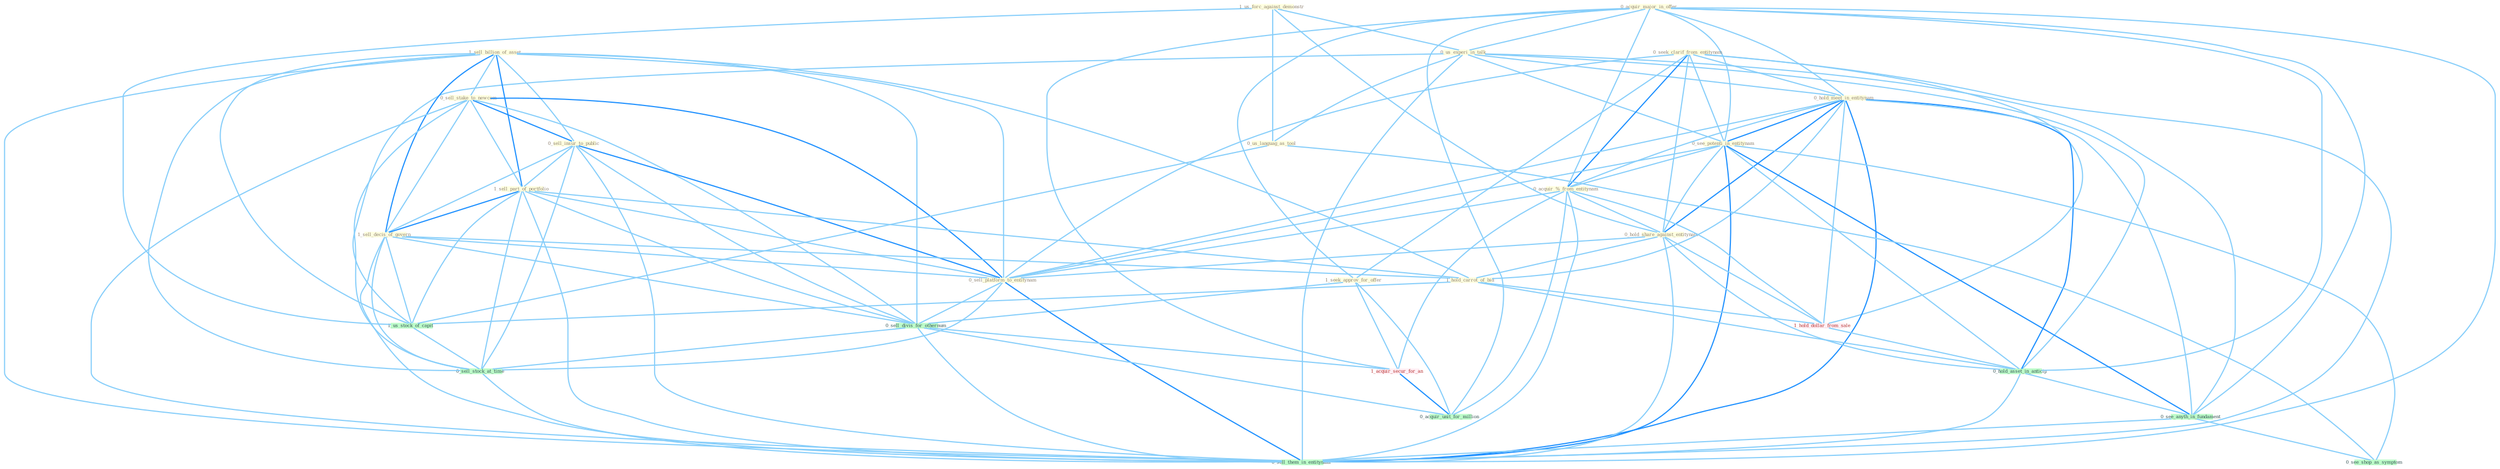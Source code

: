 Graph G{ 
    node
    [shape=polygon,style=filled,width=.5,height=.06,color="#BDFCC9",fixedsize=true,fontsize=4,
    fontcolor="#2f4f4f"];
    {node
    [color="#ffffe0", fontcolor="#8b7d6b"] "0_acquir_major_in_offer " "1_us_forc_against_demonstr " "0_us_experi_in_talk " "1_sell_billion_of_asset " "0_sell_stake_to_newcom " "0_seek_clarif_from_entitynam " "0_hold_meet_in_entitynam " "0_see_potenti_in_entitynam " "0_sell_insur_to_public " "0_acquir_%_from_entitynam " "0_hold_share_against_entitynam " "0_us_languag_as_tool " "1_sell_part_of_portfolio " "1_seek_approv_for_offer " "1_sell_decis_of_govern " "0_sell_platform_to_entitynam " "1_hold_carrot_of_bid "}
{node [color="#fff0f5", fontcolor="#b22222"] "1_acquir_secur_for_an " "1_hold_dollar_from_sale "}
edge [color="#B0E2FF"];

	"0_acquir_major_in_offer " -- "0_us_experi_in_talk " [w="1", color="#87cefa" ];
	"0_acquir_major_in_offer " -- "0_hold_meet_in_entitynam " [w="1", color="#87cefa" ];
	"0_acquir_major_in_offer " -- "0_see_potenti_in_entitynam " [w="1", color="#87cefa" ];
	"0_acquir_major_in_offer " -- "0_acquir_%_from_entitynam " [w="1", color="#87cefa" ];
	"0_acquir_major_in_offer " -- "1_seek_approv_for_offer " [w="1", color="#87cefa" ];
	"0_acquir_major_in_offer " -- "1_acquir_secur_for_an " [w="1", color="#87cefa" ];
	"0_acquir_major_in_offer " -- "0_hold_asset_in_anticip " [w="1", color="#87cefa" ];
	"0_acquir_major_in_offer " -- "0_see_anyth_in_fundament " [w="1", color="#87cefa" ];
	"0_acquir_major_in_offer " -- "0_acquir_unit_for_million " [w="1", color="#87cefa" ];
	"0_acquir_major_in_offer " -- "0_sell_them_in_entitynam " [w="1", color="#87cefa" ];
	"1_us_forc_against_demonstr " -- "0_us_experi_in_talk " [w="1", color="#87cefa" ];
	"1_us_forc_against_demonstr " -- "0_hold_share_against_entitynam " [w="1", color="#87cefa" ];
	"1_us_forc_against_demonstr " -- "0_us_languag_as_tool " [w="1", color="#87cefa" ];
	"1_us_forc_against_demonstr " -- "1_us_stock_of_capit " [w="1", color="#87cefa" ];
	"0_us_experi_in_talk " -- "0_hold_meet_in_entitynam " [w="1", color="#87cefa" ];
	"0_us_experi_in_talk " -- "0_see_potenti_in_entitynam " [w="1", color="#87cefa" ];
	"0_us_experi_in_talk " -- "0_us_languag_as_tool " [w="1", color="#87cefa" ];
	"0_us_experi_in_talk " -- "1_us_stock_of_capit " [w="1", color="#87cefa" ];
	"0_us_experi_in_talk " -- "0_hold_asset_in_anticip " [w="1", color="#87cefa" ];
	"0_us_experi_in_talk " -- "0_see_anyth_in_fundament " [w="1", color="#87cefa" ];
	"0_us_experi_in_talk " -- "0_sell_them_in_entitynam " [w="1", color="#87cefa" ];
	"1_sell_billion_of_asset " -- "0_sell_stake_to_newcom " [w="1", color="#87cefa" ];
	"1_sell_billion_of_asset " -- "0_sell_insur_to_public " [w="1", color="#87cefa" ];
	"1_sell_billion_of_asset " -- "1_sell_part_of_portfolio " [w="2", color="#1e90ff" , len=0.8];
	"1_sell_billion_of_asset " -- "1_sell_decis_of_govern " [w="2", color="#1e90ff" , len=0.8];
	"1_sell_billion_of_asset " -- "0_sell_platform_to_entitynam " [w="1", color="#87cefa" ];
	"1_sell_billion_of_asset " -- "1_hold_carrot_of_bid " [w="1", color="#87cefa" ];
	"1_sell_billion_of_asset " -- "0_sell_divis_for_othernum " [w="1", color="#87cefa" ];
	"1_sell_billion_of_asset " -- "1_us_stock_of_capit " [w="1", color="#87cefa" ];
	"1_sell_billion_of_asset " -- "0_sell_stock_at_time " [w="1", color="#87cefa" ];
	"1_sell_billion_of_asset " -- "0_sell_them_in_entitynam " [w="1", color="#87cefa" ];
	"0_sell_stake_to_newcom " -- "0_sell_insur_to_public " [w="2", color="#1e90ff" , len=0.8];
	"0_sell_stake_to_newcom " -- "1_sell_part_of_portfolio " [w="1", color="#87cefa" ];
	"0_sell_stake_to_newcom " -- "1_sell_decis_of_govern " [w="1", color="#87cefa" ];
	"0_sell_stake_to_newcom " -- "0_sell_platform_to_entitynam " [w="2", color="#1e90ff" , len=0.8];
	"0_sell_stake_to_newcom " -- "0_sell_divis_for_othernum " [w="1", color="#87cefa" ];
	"0_sell_stake_to_newcom " -- "0_sell_stock_at_time " [w="1", color="#87cefa" ];
	"0_sell_stake_to_newcom " -- "0_sell_them_in_entitynam " [w="1", color="#87cefa" ];
	"0_seek_clarif_from_entitynam " -- "0_hold_meet_in_entitynam " [w="1", color="#87cefa" ];
	"0_seek_clarif_from_entitynam " -- "0_see_potenti_in_entitynam " [w="1", color="#87cefa" ];
	"0_seek_clarif_from_entitynam " -- "0_acquir_%_from_entitynam " [w="2", color="#1e90ff" , len=0.8];
	"0_seek_clarif_from_entitynam " -- "0_hold_share_against_entitynam " [w="1", color="#87cefa" ];
	"0_seek_clarif_from_entitynam " -- "1_seek_approv_for_offer " [w="1", color="#87cefa" ];
	"0_seek_clarif_from_entitynam " -- "0_sell_platform_to_entitynam " [w="1", color="#87cefa" ];
	"0_seek_clarif_from_entitynam " -- "1_hold_dollar_from_sale " [w="1", color="#87cefa" ];
	"0_seek_clarif_from_entitynam " -- "0_sell_them_in_entitynam " [w="1", color="#87cefa" ];
	"0_hold_meet_in_entitynam " -- "0_see_potenti_in_entitynam " [w="2", color="#1e90ff" , len=0.8];
	"0_hold_meet_in_entitynam " -- "0_acquir_%_from_entitynam " [w="1", color="#87cefa" ];
	"0_hold_meet_in_entitynam " -- "0_hold_share_against_entitynam " [w="2", color="#1e90ff" , len=0.8];
	"0_hold_meet_in_entitynam " -- "0_sell_platform_to_entitynam " [w="1", color="#87cefa" ];
	"0_hold_meet_in_entitynam " -- "1_hold_carrot_of_bid " [w="1", color="#87cefa" ];
	"0_hold_meet_in_entitynam " -- "1_hold_dollar_from_sale " [w="1", color="#87cefa" ];
	"0_hold_meet_in_entitynam " -- "0_hold_asset_in_anticip " [w="2", color="#1e90ff" , len=0.8];
	"0_hold_meet_in_entitynam " -- "0_see_anyth_in_fundament " [w="1", color="#87cefa" ];
	"0_hold_meet_in_entitynam " -- "0_sell_them_in_entitynam " [w="2", color="#1e90ff" , len=0.8];
	"0_see_potenti_in_entitynam " -- "0_acquir_%_from_entitynam " [w="1", color="#87cefa" ];
	"0_see_potenti_in_entitynam " -- "0_hold_share_against_entitynam " [w="1", color="#87cefa" ];
	"0_see_potenti_in_entitynam " -- "0_sell_platform_to_entitynam " [w="1", color="#87cefa" ];
	"0_see_potenti_in_entitynam " -- "0_hold_asset_in_anticip " [w="1", color="#87cefa" ];
	"0_see_potenti_in_entitynam " -- "0_see_anyth_in_fundament " [w="2", color="#1e90ff" , len=0.8];
	"0_see_potenti_in_entitynam " -- "0_see_shop_as_symptom " [w="1", color="#87cefa" ];
	"0_see_potenti_in_entitynam " -- "0_sell_them_in_entitynam " [w="2", color="#1e90ff" , len=0.8];
	"0_sell_insur_to_public " -- "1_sell_part_of_portfolio " [w="1", color="#87cefa" ];
	"0_sell_insur_to_public " -- "1_sell_decis_of_govern " [w="1", color="#87cefa" ];
	"0_sell_insur_to_public " -- "0_sell_platform_to_entitynam " [w="2", color="#1e90ff" , len=0.8];
	"0_sell_insur_to_public " -- "0_sell_divis_for_othernum " [w="1", color="#87cefa" ];
	"0_sell_insur_to_public " -- "0_sell_stock_at_time " [w="1", color="#87cefa" ];
	"0_sell_insur_to_public " -- "0_sell_them_in_entitynam " [w="1", color="#87cefa" ];
	"0_acquir_%_from_entitynam " -- "0_hold_share_against_entitynam " [w="1", color="#87cefa" ];
	"0_acquir_%_from_entitynam " -- "0_sell_platform_to_entitynam " [w="1", color="#87cefa" ];
	"0_acquir_%_from_entitynam " -- "1_acquir_secur_for_an " [w="1", color="#87cefa" ];
	"0_acquir_%_from_entitynam " -- "1_hold_dollar_from_sale " [w="1", color="#87cefa" ];
	"0_acquir_%_from_entitynam " -- "0_acquir_unit_for_million " [w="1", color="#87cefa" ];
	"0_acquir_%_from_entitynam " -- "0_sell_them_in_entitynam " [w="1", color="#87cefa" ];
	"0_hold_share_against_entitynam " -- "0_sell_platform_to_entitynam " [w="1", color="#87cefa" ];
	"0_hold_share_against_entitynam " -- "1_hold_carrot_of_bid " [w="1", color="#87cefa" ];
	"0_hold_share_against_entitynam " -- "1_hold_dollar_from_sale " [w="1", color="#87cefa" ];
	"0_hold_share_against_entitynam " -- "0_hold_asset_in_anticip " [w="1", color="#87cefa" ];
	"0_hold_share_against_entitynam " -- "0_sell_them_in_entitynam " [w="1", color="#87cefa" ];
	"0_us_languag_as_tool " -- "1_us_stock_of_capit " [w="1", color="#87cefa" ];
	"0_us_languag_as_tool " -- "0_see_shop_as_symptom " [w="1", color="#87cefa" ];
	"1_sell_part_of_portfolio " -- "1_sell_decis_of_govern " [w="2", color="#1e90ff" , len=0.8];
	"1_sell_part_of_portfolio " -- "0_sell_platform_to_entitynam " [w="1", color="#87cefa" ];
	"1_sell_part_of_portfolio " -- "1_hold_carrot_of_bid " [w="1", color="#87cefa" ];
	"1_sell_part_of_portfolio " -- "0_sell_divis_for_othernum " [w="1", color="#87cefa" ];
	"1_sell_part_of_portfolio " -- "1_us_stock_of_capit " [w="1", color="#87cefa" ];
	"1_sell_part_of_portfolio " -- "0_sell_stock_at_time " [w="1", color="#87cefa" ];
	"1_sell_part_of_portfolio " -- "0_sell_them_in_entitynam " [w="1", color="#87cefa" ];
	"1_seek_approv_for_offer " -- "0_sell_divis_for_othernum " [w="1", color="#87cefa" ];
	"1_seek_approv_for_offer " -- "1_acquir_secur_for_an " [w="1", color="#87cefa" ];
	"1_seek_approv_for_offer " -- "0_acquir_unit_for_million " [w="1", color="#87cefa" ];
	"1_sell_decis_of_govern " -- "0_sell_platform_to_entitynam " [w="1", color="#87cefa" ];
	"1_sell_decis_of_govern " -- "1_hold_carrot_of_bid " [w="1", color="#87cefa" ];
	"1_sell_decis_of_govern " -- "0_sell_divis_for_othernum " [w="1", color="#87cefa" ];
	"1_sell_decis_of_govern " -- "1_us_stock_of_capit " [w="1", color="#87cefa" ];
	"1_sell_decis_of_govern " -- "0_sell_stock_at_time " [w="1", color="#87cefa" ];
	"1_sell_decis_of_govern " -- "0_sell_them_in_entitynam " [w="1", color="#87cefa" ];
	"0_sell_platform_to_entitynam " -- "0_sell_divis_for_othernum " [w="1", color="#87cefa" ];
	"0_sell_platform_to_entitynam " -- "0_sell_stock_at_time " [w="1", color="#87cefa" ];
	"0_sell_platform_to_entitynam " -- "0_sell_them_in_entitynam " [w="2", color="#1e90ff" , len=0.8];
	"1_hold_carrot_of_bid " -- "1_us_stock_of_capit " [w="1", color="#87cefa" ];
	"1_hold_carrot_of_bid " -- "1_hold_dollar_from_sale " [w="1", color="#87cefa" ];
	"1_hold_carrot_of_bid " -- "0_hold_asset_in_anticip " [w="1", color="#87cefa" ];
	"0_sell_divis_for_othernum " -- "1_acquir_secur_for_an " [w="1", color="#87cefa" ];
	"0_sell_divis_for_othernum " -- "0_sell_stock_at_time " [w="1", color="#87cefa" ];
	"0_sell_divis_for_othernum " -- "0_acquir_unit_for_million " [w="1", color="#87cefa" ];
	"0_sell_divis_for_othernum " -- "0_sell_them_in_entitynam " [w="1", color="#87cefa" ];
	"1_acquir_secur_for_an " -- "0_acquir_unit_for_million " [w="2", color="#1e90ff" , len=0.8];
	"1_us_stock_of_capit " -- "0_sell_stock_at_time " [w="1", color="#87cefa" ];
	"1_hold_dollar_from_sale " -- "0_hold_asset_in_anticip " [w="1", color="#87cefa" ];
	"0_hold_asset_in_anticip " -- "0_see_anyth_in_fundament " [w="1", color="#87cefa" ];
	"0_hold_asset_in_anticip " -- "0_sell_them_in_entitynam " [w="1", color="#87cefa" ];
	"0_sell_stock_at_time " -- "0_sell_them_in_entitynam " [w="1", color="#87cefa" ];
	"0_see_anyth_in_fundament " -- "0_see_shop_as_symptom " [w="1", color="#87cefa" ];
	"0_see_anyth_in_fundament " -- "0_sell_them_in_entitynam " [w="1", color="#87cefa" ];
}